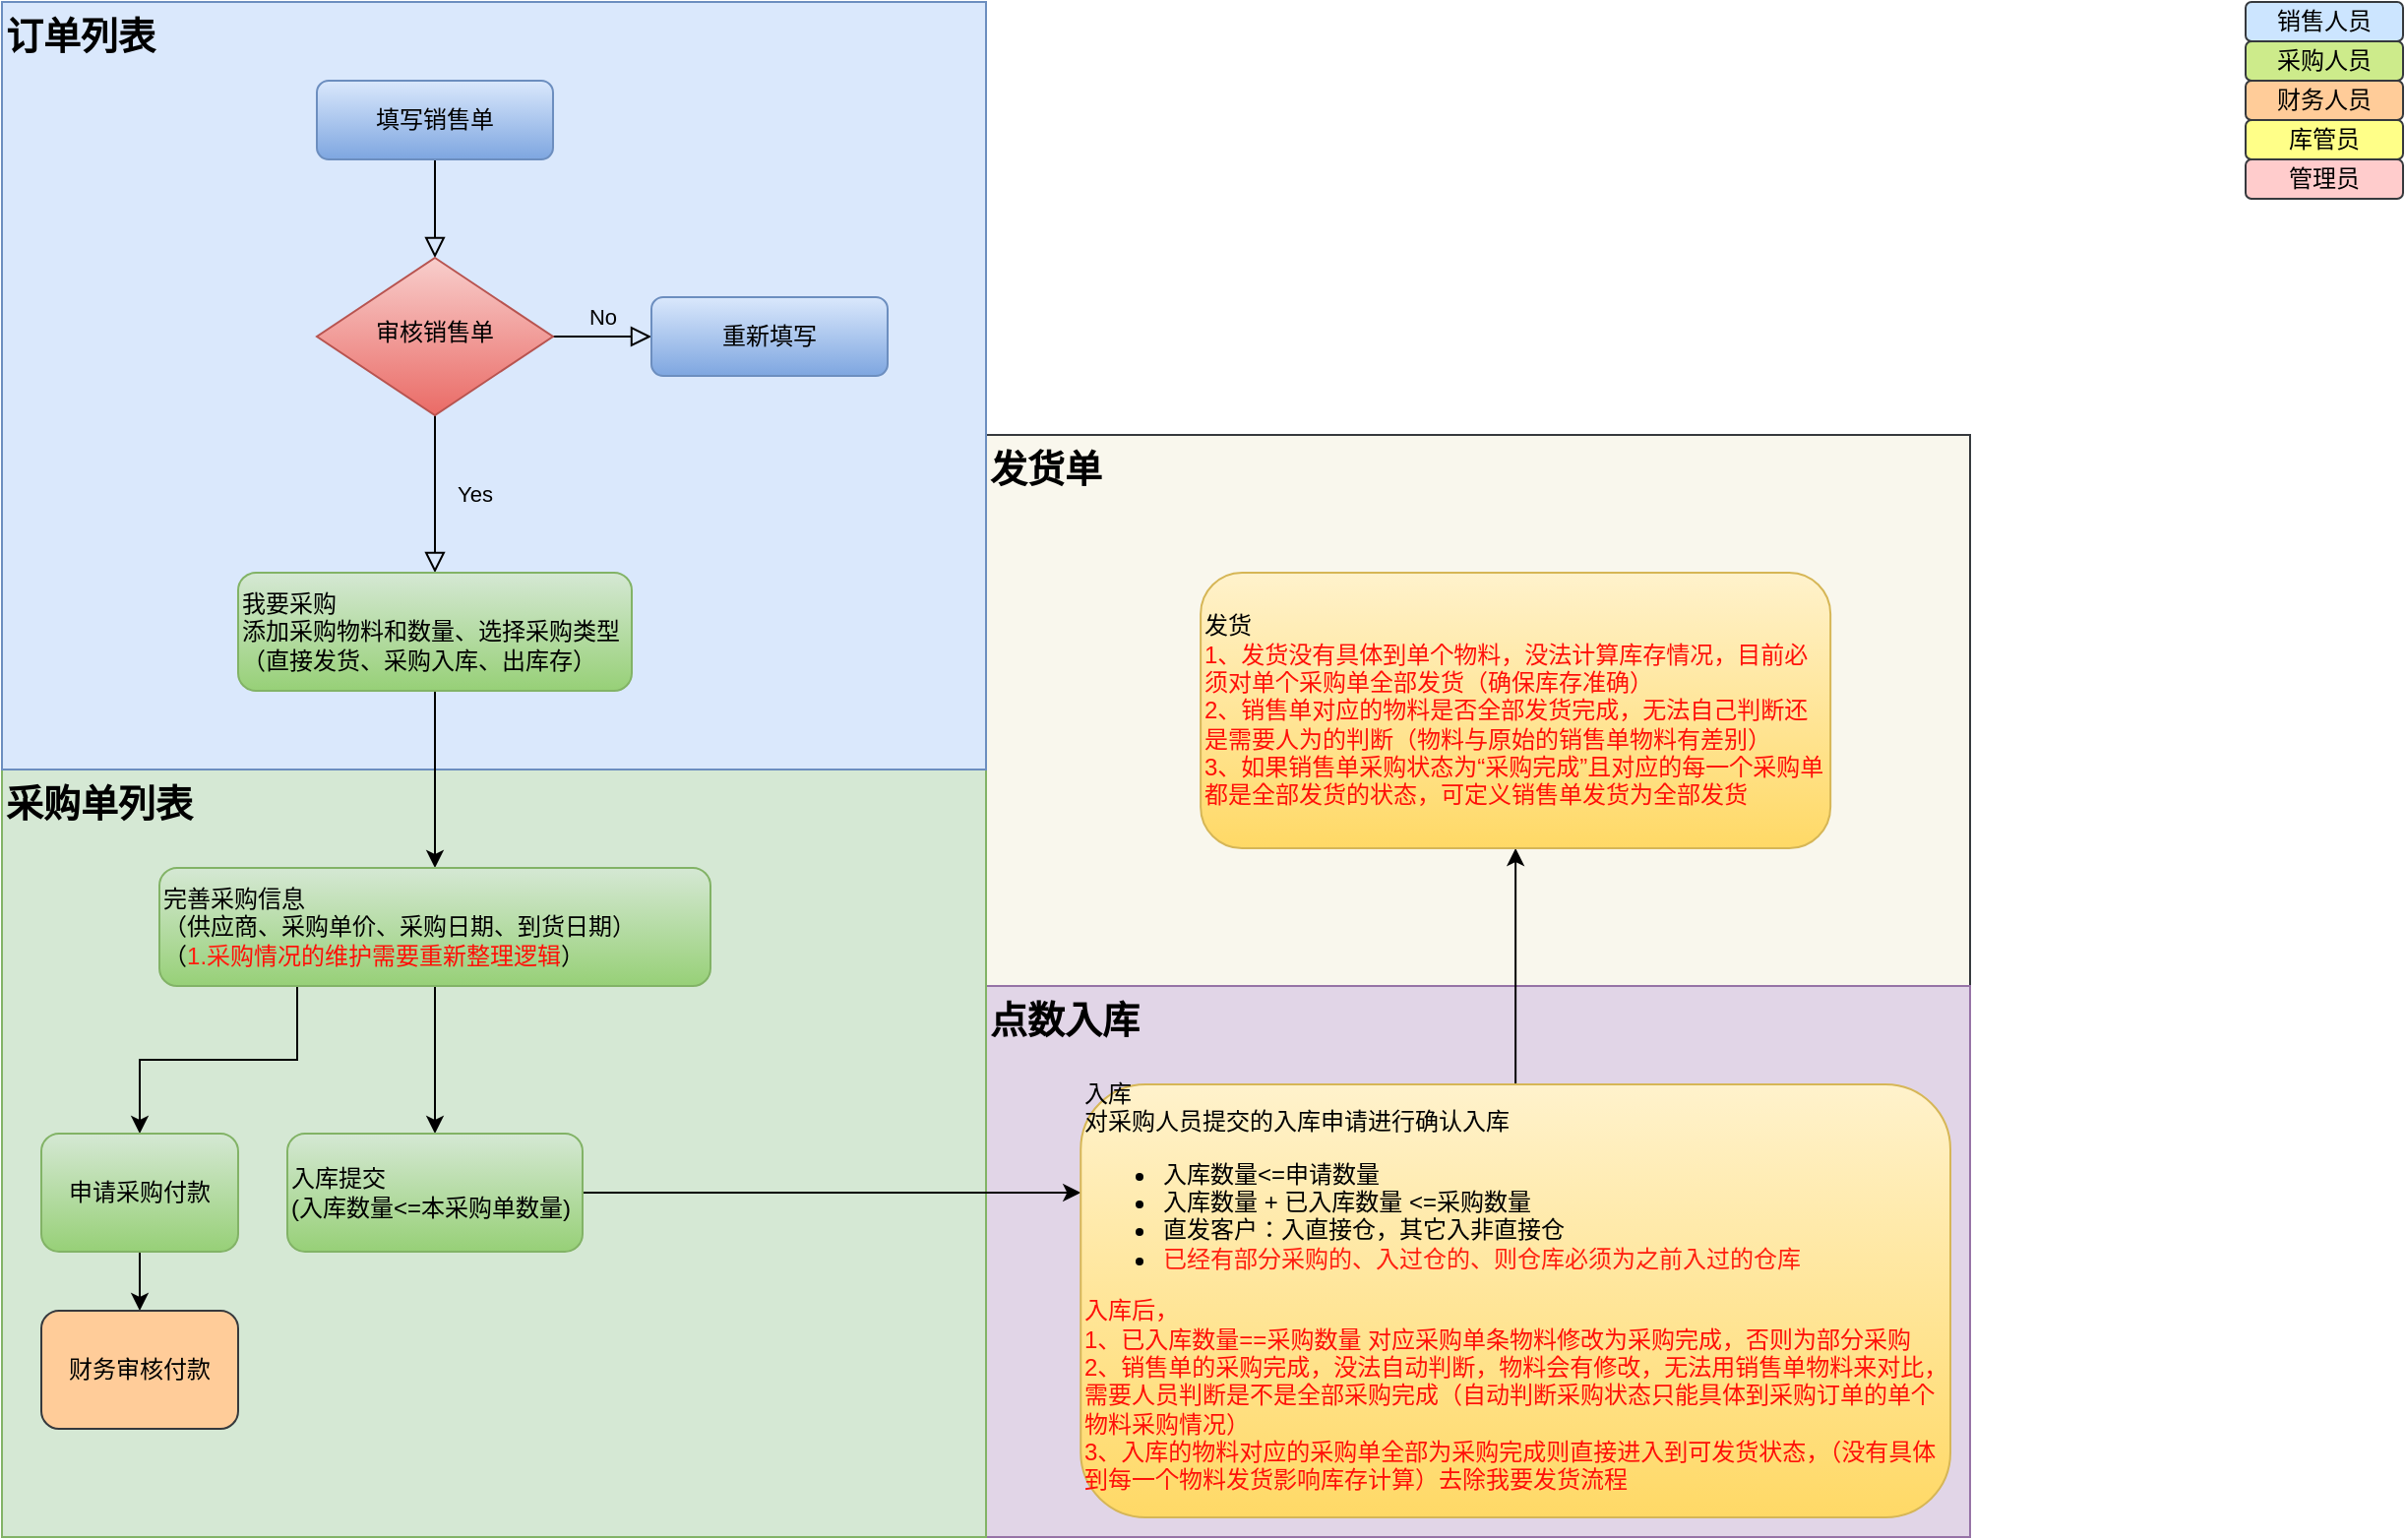 <mxfile version="16.2.4" type="github">
  <diagram id="C5RBs43oDa-KdzZeNtuy" name="Page-1">
    <mxGraphModel dx="2249" dy="874" grid="1" gridSize="10" guides="1" tooltips="1" connect="1" arrows="1" fold="1" page="1" pageScale="1" pageWidth="827" pageHeight="1169" math="0" shadow="0">
      <root>
        <mxCell id="WIyWlLk6GJQsqaUBKTNV-0" />
        <mxCell id="WIyWlLk6GJQsqaUBKTNV-1" parent="WIyWlLk6GJQsqaUBKTNV-0" />
        <mxCell id="xtG7sQjpP8ihAD4wLwW2-6" value="发货单" style="rounded=0;whiteSpace=wrap;html=1;fillColor=#f9f7ed;strokeColor=#36393d;align=left;verticalAlign=top;fontSize=19;fontStyle=1" vertex="1" parent="WIyWlLk6GJQsqaUBKTNV-1">
          <mxGeometry x="490" y="260" width="500" height="280" as="geometry" />
        </mxCell>
        <mxCell id="xtG7sQjpP8ihAD4wLwW2-2" value="点数入库" style="rounded=0;whiteSpace=wrap;html=1;fillColor=#e1d5e7;strokeColor=#9673a6;align=left;verticalAlign=top;fontSize=19;fontStyle=1" vertex="1" parent="WIyWlLk6GJQsqaUBKTNV-1">
          <mxGeometry x="490" y="540" width="500" height="280" as="geometry" />
        </mxCell>
        <mxCell id="icswWf3Jonlu0yhqAj2O-3" value="采购单列表" style="rounded=0;whiteSpace=wrap;html=1;fillColor=#d5e8d4;strokeColor=#82b366;align=left;verticalAlign=top;fontSize=19;fontStyle=1" parent="WIyWlLk6GJQsqaUBKTNV-1" vertex="1">
          <mxGeometry x="-10" y="430" width="500" height="390" as="geometry" />
        </mxCell>
        <mxCell id="icswWf3Jonlu0yhqAj2O-2" value="订单列表" style="rounded=0;whiteSpace=wrap;html=1;fillColor=#dae8fc;strokeColor=#6c8ebf;align=left;verticalAlign=top;fontSize=19;fontStyle=1" parent="WIyWlLk6GJQsqaUBKTNV-1" vertex="1">
          <mxGeometry x="-10" y="40" width="500" height="390" as="geometry" />
        </mxCell>
        <mxCell id="WIyWlLk6GJQsqaUBKTNV-2" value="" style="rounded=0;html=1;jettySize=auto;orthogonalLoop=1;fontSize=11;endArrow=block;endFill=0;endSize=8;strokeWidth=1;shadow=0;labelBackgroundColor=none;edgeStyle=orthogonalEdgeStyle;" parent="WIyWlLk6GJQsqaUBKTNV-1" source="WIyWlLk6GJQsqaUBKTNV-3" target="WIyWlLk6GJQsqaUBKTNV-6" edge="1">
          <mxGeometry relative="1" as="geometry" />
        </mxCell>
        <mxCell id="WIyWlLk6GJQsqaUBKTNV-3" value="填写销售单" style="rounded=1;whiteSpace=wrap;html=1;fontSize=12;glass=0;strokeWidth=1;shadow=0;fillColor=#dae8fc;strokeColor=#6c8ebf;gradientColor=#7ea6e0;" parent="WIyWlLk6GJQsqaUBKTNV-1" vertex="1">
          <mxGeometry x="150" y="80" width="120" height="40" as="geometry" />
        </mxCell>
        <mxCell id="WIyWlLk6GJQsqaUBKTNV-4" value="Yes" style="rounded=0;html=1;jettySize=auto;orthogonalLoop=1;fontSize=11;endArrow=block;endFill=0;endSize=8;strokeWidth=1;shadow=0;labelBackgroundColor=none;edgeStyle=orthogonalEdgeStyle;entryX=0.5;entryY=0;entryDx=0;entryDy=0;" parent="WIyWlLk6GJQsqaUBKTNV-1" source="WIyWlLk6GJQsqaUBKTNV-6" target="icswWf3Jonlu0yhqAj2O-0" edge="1">
          <mxGeometry y="20" relative="1" as="geometry">
            <mxPoint as="offset" />
          </mxGeometry>
        </mxCell>
        <mxCell id="WIyWlLk6GJQsqaUBKTNV-5" value="No" style="edgeStyle=orthogonalEdgeStyle;rounded=0;html=1;jettySize=auto;orthogonalLoop=1;fontSize=11;endArrow=block;endFill=0;endSize=8;strokeWidth=1;shadow=0;labelBackgroundColor=none;" parent="WIyWlLk6GJQsqaUBKTNV-1" source="WIyWlLk6GJQsqaUBKTNV-6" target="WIyWlLk6GJQsqaUBKTNV-7" edge="1">
          <mxGeometry y="10" relative="1" as="geometry">
            <mxPoint as="offset" />
          </mxGeometry>
        </mxCell>
        <mxCell id="WIyWlLk6GJQsqaUBKTNV-6" value="审核销售单" style="rhombus;whiteSpace=wrap;html=1;shadow=0;fontFamily=Helvetica;fontSize=12;align=center;strokeWidth=1;spacing=6;spacingTop=-4;fillColor=#f8cecc;strokeColor=#b85450;gradientColor=#ea6b66;" parent="WIyWlLk6GJQsqaUBKTNV-1" vertex="1">
          <mxGeometry x="150" y="170" width="120" height="80" as="geometry" />
        </mxCell>
        <mxCell id="WIyWlLk6GJQsqaUBKTNV-7" value="重新填写" style="rounded=1;whiteSpace=wrap;html=1;fontSize=12;glass=0;strokeWidth=1;shadow=0;fillColor=#dae8fc;strokeColor=#6c8ebf;gradientColor=#7ea6e0;" parent="WIyWlLk6GJQsqaUBKTNV-1" vertex="1">
          <mxGeometry x="320" y="190" width="120" height="40" as="geometry" />
        </mxCell>
        <mxCell id="icswWf3Jonlu0yhqAj2O-14" style="edgeStyle=orthogonalEdgeStyle;rounded=0;orthogonalLoop=1;jettySize=auto;html=1;exitX=0.5;exitY=1;exitDx=0;exitDy=0;entryX=0.5;entryY=0;entryDx=0;entryDy=0;fontSize=12;" parent="WIyWlLk6GJQsqaUBKTNV-1" source="icswWf3Jonlu0yhqAj2O-0" target="icswWf3Jonlu0yhqAj2O-8" edge="1">
          <mxGeometry relative="1" as="geometry" />
        </mxCell>
        <mxCell id="icswWf3Jonlu0yhqAj2O-0" value="我要采购&lt;br&gt;添加采购物料和数量、选择采购类型&lt;br&gt;（直接发货、采购入库、出库存）" style="rounded=1;whiteSpace=wrap;html=1;fillColor=#d5e8d4;strokeColor=#82b366;align=left;gradientColor=#97d077;" parent="WIyWlLk6GJQsqaUBKTNV-1" vertex="1">
          <mxGeometry x="110" y="330" width="200" height="60" as="geometry" />
        </mxCell>
        <mxCell id="icswWf3Jonlu0yhqAj2O-5" value="销售人员" style="rounded=1;whiteSpace=wrap;html=1;fontSize=12;fillColor=#cce5ff;strokeColor=#36393d;" parent="WIyWlLk6GJQsqaUBKTNV-1" vertex="1">
          <mxGeometry x="1130" y="40" width="80" height="20" as="geometry" />
        </mxCell>
        <mxCell id="icswWf3Jonlu0yhqAj2O-6" value="采购人员" style="rounded=1;whiteSpace=wrap;html=1;fontSize=12;fillColor=#cdeb8b;strokeColor=#36393d;" parent="WIyWlLk6GJQsqaUBKTNV-1" vertex="1">
          <mxGeometry x="1130" y="60" width="80" height="20" as="geometry" />
        </mxCell>
        <mxCell id="icswWf3Jonlu0yhqAj2O-7" value="财务人员" style="rounded=1;whiteSpace=wrap;html=1;fontSize=12;fillColor=#ffcc99;strokeColor=#36393d;" parent="WIyWlLk6GJQsqaUBKTNV-1" vertex="1">
          <mxGeometry x="1130" y="80" width="80" height="20" as="geometry" />
        </mxCell>
        <mxCell id="icswWf3Jonlu0yhqAj2O-12" style="edgeStyle=orthogonalEdgeStyle;rounded=0;orthogonalLoop=1;jettySize=auto;html=1;exitX=0.25;exitY=1;exitDx=0;exitDy=0;fontSize=12;" parent="WIyWlLk6GJQsqaUBKTNV-1" source="icswWf3Jonlu0yhqAj2O-8" target="icswWf3Jonlu0yhqAj2O-9" edge="1">
          <mxGeometry relative="1" as="geometry" />
        </mxCell>
        <mxCell id="xtG7sQjpP8ihAD4wLwW2-0" style="edgeStyle=orthogonalEdgeStyle;rounded=0;orthogonalLoop=1;jettySize=auto;html=1;exitX=0.5;exitY=1;exitDx=0;exitDy=0;" edge="1" parent="WIyWlLk6GJQsqaUBKTNV-1" source="icswWf3Jonlu0yhqAj2O-8" target="icswWf3Jonlu0yhqAj2O-15">
          <mxGeometry relative="1" as="geometry" />
        </mxCell>
        <mxCell id="icswWf3Jonlu0yhqAj2O-8" value="完善采购信息&lt;br&gt;（供应商、采购单价、采购日期、到货日期）&lt;br&gt;（&lt;font color=&quot;#ff1f0f&quot;&gt;1.采&lt;/font&gt;&lt;font color=&quot;#ff1008&quot;&gt;购情况的维护需要重新整理逻辑&lt;/font&gt;）" style="rounded=1;whiteSpace=wrap;html=1;fillColor=#d5e8d4;strokeColor=#82b366;align=left;gradientColor=#97d077;" parent="WIyWlLk6GJQsqaUBKTNV-1" vertex="1">
          <mxGeometry x="70" y="480" width="280" height="60" as="geometry" />
        </mxCell>
        <mxCell id="icswWf3Jonlu0yhqAj2O-13" style="edgeStyle=orthogonalEdgeStyle;rounded=0;orthogonalLoop=1;jettySize=auto;html=1;exitX=0.5;exitY=1;exitDx=0;exitDy=0;fontSize=12;" parent="WIyWlLk6GJQsqaUBKTNV-1" source="icswWf3Jonlu0yhqAj2O-9" target="icswWf3Jonlu0yhqAj2O-10" edge="1">
          <mxGeometry relative="1" as="geometry" />
        </mxCell>
        <mxCell id="icswWf3Jonlu0yhqAj2O-9" value="申请采购付款" style="rounded=1;whiteSpace=wrap;html=1;fillColor=#d5e8d4;strokeColor=#82b366;gradientColor=#97d077;" parent="WIyWlLk6GJQsqaUBKTNV-1" vertex="1">
          <mxGeometry x="10" y="615" width="100" height="60" as="geometry" />
        </mxCell>
        <mxCell id="icswWf3Jonlu0yhqAj2O-10" value="财务审核付款" style="rounded=1;whiteSpace=wrap;html=1;fillColor=#ffcc99;strokeColor=#36393d;" parent="WIyWlLk6GJQsqaUBKTNV-1" vertex="1">
          <mxGeometry x="10" y="705" width="100" height="60" as="geometry" />
        </mxCell>
        <mxCell id="icswWf3Jonlu0yhqAj2O-11" value="库管员" style="rounded=1;whiteSpace=wrap;html=1;fontSize=12;fillColor=#ffff88;strokeColor=#36393d;" parent="WIyWlLk6GJQsqaUBKTNV-1" vertex="1">
          <mxGeometry x="1130" y="100" width="80" height="20" as="geometry" />
        </mxCell>
        <mxCell id="xtG7sQjpP8ihAD4wLwW2-5" style="edgeStyle=orthogonalEdgeStyle;rounded=0;orthogonalLoop=1;jettySize=auto;html=1;exitX=1;exitY=0.5;exitDx=0;exitDy=0;entryX=0;entryY=0.25;entryDx=0;entryDy=0;fontColor=#000000;" edge="1" parent="WIyWlLk6GJQsqaUBKTNV-1" source="icswWf3Jonlu0yhqAj2O-15" target="xtG7sQjpP8ihAD4wLwW2-3">
          <mxGeometry relative="1" as="geometry" />
        </mxCell>
        <mxCell id="icswWf3Jonlu0yhqAj2O-15" value="入库提交&lt;br&gt;(入库数量&amp;lt;=本采购单数量)" style="rounded=1;whiteSpace=wrap;html=1;fillColor=#d5e8d4;strokeColor=#82b366;align=left;gradientColor=#97d077;" parent="WIyWlLk6GJQsqaUBKTNV-1" vertex="1">
          <mxGeometry x="135" y="615" width="150" height="60" as="geometry" />
        </mxCell>
        <mxCell id="xtG7sQjpP8ihAD4wLwW2-1" value="管理员" style="rounded=1;whiteSpace=wrap;html=1;fontSize=12;fillColor=#ffcccc;strokeColor=#36393d;" vertex="1" parent="WIyWlLk6GJQsqaUBKTNV-1">
          <mxGeometry x="1130" y="120" width="80" height="20" as="geometry" />
        </mxCell>
        <mxCell id="xtG7sQjpP8ihAD4wLwW2-8" style="edgeStyle=orthogonalEdgeStyle;rounded=0;orthogonalLoop=1;jettySize=auto;html=1;exitX=0.5;exitY=0;exitDx=0;exitDy=0;entryX=0.5;entryY=1;entryDx=0;entryDy=0;fontColor=#FF1F0F;" edge="1" parent="WIyWlLk6GJQsqaUBKTNV-1" source="xtG7sQjpP8ihAD4wLwW2-3" target="xtG7sQjpP8ihAD4wLwW2-7">
          <mxGeometry relative="1" as="geometry" />
        </mxCell>
        <mxCell id="xtG7sQjpP8ihAD4wLwW2-3" value="入库&lt;br&gt;对采购人员提交的入库申请进行确认入库&lt;br&gt;&lt;ul&gt;&lt;li&gt;入库数量&amp;lt;=申请数量&lt;br&gt;&lt;/li&gt;&lt;li&gt;入库数量 + 已入库数量 &amp;lt;=采购数量&lt;/li&gt;&lt;li&gt;直发客户：入直接仓，其它入非直接仓&lt;/li&gt;&lt;li&gt;&lt;font color=&quot;#ff1f0f&quot;&gt;已经有部分采购的、入过仓的、则仓库必须为之前入过的仓库&lt;/font&gt;&lt;/li&gt;&lt;/ul&gt;&lt;font color=&quot;#ff1008&quot;&gt;入库后，&lt;br&gt;1、已入库数量==采购数量 对应采购单条物料修改为采购完成，否则为部分采购&lt;br&gt;2、销售单的采购完成，没法自动判断，物料会有修改，无法用销售单物料来对比，需要人员判断是不是全部采购完成（自动判断采购状态只能具体到采购订单的单个物料采购情况）&lt;br&gt;3、入库的物料对应的采购单全部为采购完成则直接进入到可发货状态，（没有具体到每一个物料发货影响库存计算）去除我要发货流程&lt;br&gt;&lt;br&gt;&lt;/font&gt;" style="rounded=1;whiteSpace=wrap;html=1;fillColor=#fff2cc;strokeColor=#d6b656;align=left;gradientColor=#ffd966;" vertex="1" parent="WIyWlLk6GJQsqaUBKTNV-1">
          <mxGeometry x="538.13" y="590" width="441.87" height="220" as="geometry" />
        </mxCell>
        <mxCell id="xtG7sQjpP8ihAD4wLwW2-7" value="发货&lt;br&gt;&lt;font color=&quot;#ff1008&quot;&gt;1、发货没有具体到单个物料，没法计算库存情况，目前必须对单个采购单全部发货（确保库存准确）&lt;br&gt;2、销售单对应的物料是否全部发货完成，无法自己判断还是需要人为的判断（物料与原始的销售单物料有差别）&lt;br&gt;3、如果销售单采购状态为“采购完成”且对应的每一个采购单都是全部发货的状态，可定义销售单发货为全部发货&lt;br&gt;&lt;/font&gt;" style="rounded=1;whiteSpace=wrap;html=1;fillColor=#fff2cc;strokeColor=#d6b656;align=left;gradientColor=#ffd966;" vertex="1" parent="WIyWlLk6GJQsqaUBKTNV-1">
          <mxGeometry x="599.07" y="330" width="320" height="140" as="geometry" />
        </mxCell>
      </root>
    </mxGraphModel>
  </diagram>
</mxfile>
